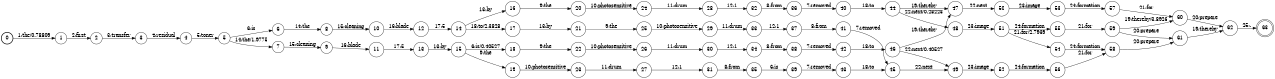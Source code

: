 digraph FST {
rankdir = LR;
size = "8.5,11";
label = "";
center = 1;
orientation = Portrait;
ranksep = "0.4";
nodesep = "0.25";
0 [label = "0", shape = circle, style = bold, fontsize = 14]
	0 -> 1 [label = "1:the/0.78809", fontsize = 14];
1 [label = "1", shape = circle, style = solid, fontsize = 14]
	1 -> 2 [label = "2:first", fontsize = 14];
2 [label = "2", shape = circle, style = solid, fontsize = 14]
	2 -> 3 [label = "3:transfer", fontsize = 14];
3 [label = "3", shape = circle, style = solid, fontsize = 14]
	3 -> 4 [label = "4:residual", fontsize = 14];
4 [label = "4", shape = circle, style = solid, fontsize = 14]
	4 -> 5 [label = "5:toner", fontsize = 14];
5 [label = "5", shape = circle, style = solid, fontsize = 14]
	5 -> 7 [label = "14:the/1.9775", fontsize = 14];
	5 -> 6 [label = "6:is", fontsize = 14];
6 [label = "6", shape = circle, style = solid, fontsize = 14]
	6 -> 8 [label = "14:the", fontsize = 14];
7 [label = "7", shape = circle, style = solid, fontsize = 14]
	7 -> 9 [label = "15:cleaning", fontsize = 14];
8 [label = "8", shape = circle, style = solid, fontsize = 14]
	8 -> 10 [label = "15:cleaning", fontsize = 14];
9 [label = "9", shape = circle, style = solid, fontsize = 14]
	9 -> 11 [label = "16:blade", fontsize = 14];
10 [label = "10", shape = circle, style = solid, fontsize = 14]
	10 -> 12 [label = "16:blade", fontsize = 14];
11 [label = "11", shape = circle, style = solid, fontsize = 14]
	11 -> 13 [label = "17:5", fontsize = 14];
12 [label = "12", shape = circle, style = solid, fontsize = 14]
	12 -> 14 [label = "17:5", fontsize = 14];
13 [label = "13", shape = circle, style = solid, fontsize = 14]
	13 -> 15 [label = "13:by", fontsize = 14];
14 [label = "14", shape = circle, style = solid, fontsize = 14]
	14 -> 16 [label = "13:by", fontsize = 14];
	14 -> 17 [label = "18:to/2.3828", fontsize = 14];
15 [label = "15", shape = circle, style = solid, fontsize = 14]
	15 -> 19 [label = "9:the", fontsize = 14];
	15 -> 18 [label = "6:is/0.40527", fontsize = 14];
16 [label = "16", shape = circle, style = solid, fontsize = 14]
	16 -> 20 [label = "9:the", fontsize = 14];
17 [label = "17", shape = circle, style = solid, fontsize = 14]
	17 -> 21 [label = "13:by", fontsize = 14];
18 [label = "18", shape = circle, style = solid, fontsize = 14]
	18 -> 22 [label = "9:the", fontsize = 14];
19 [label = "19", shape = circle, style = solid, fontsize = 14]
	19 -> 23 [label = "10:photosensitive", fontsize = 14];
20 [label = "20", shape = circle, style = solid, fontsize = 14]
	20 -> 24 [label = "10:photosensitive", fontsize = 14];
21 [label = "21", shape = circle, style = solid, fontsize = 14]
	21 -> 25 [label = "9:the", fontsize = 14];
22 [label = "22", shape = circle, style = solid, fontsize = 14]
	22 -> 26 [label = "10:photosensitive", fontsize = 14];
23 [label = "23", shape = circle, style = solid, fontsize = 14]
	23 -> 27 [label = "11:drum", fontsize = 14];
24 [label = "24", shape = circle, style = solid, fontsize = 14]
	24 -> 28 [label = "11:drum", fontsize = 14];
25 [label = "25", shape = circle, style = solid, fontsize = 14]
	25 -> 29 [label = "10:photosensitive", fontsize = 14];
26 [label = "26", shape = circle, style = solid, fontsize = 14]
	26 -> 30 [label = "11:drum", fontsize = 14];
27 [label = "27", shape = circle, style = solid, fontsize = 14]
	27 -> 31 [label = "12:1", fontsize = 14];
28 [label = "28", shape = circle, style = solid, fontsize = 14]
	28 -> 32 [label = "12:1", fontsize = 14];
29 [label = "29", shape = circle, style = solid, fontsize = 14]
	29 -> 33 [label = "11:drum", fontsize = 14];
30 [label = "30", shape = circle, style = solid, fontsize = 14]
	30 -> 34 [label = "12:1", fontsize = 14];
31 [label = "31", shape = circle, style = solid, fontsize = 14]
	31 -> 35 [label = "8:from", fontsize = 14];
32 [label = "32", shape = circle, style = solid, fontsize = 14]
	32 -> 36 [label = "8:from", fontsize = 14];
33 [label = "33", shape = circle, style = solid, fontsize = 14]
	33 -> 37 [label = "12:1", fontsize = 14];
34 [label = "34", shape = circle, style = solid, fontsize = 14]
	34 -> 38 [label = "8:from", fontsize = 14];
35 [label = "35", shape = circle, style = solid, fontsize = 14]
	35 -> 39 [label = "6:is", fontsize = 14];
36 [label = "36", shape = circle, style = solid, fontsize = 14]
	36 -> 40 [label = "7:removed", fontsize = 14];
37 [label = "37", shape = circle, style = solid, fontsize = 14]
	37 -> 41 [label = "8:from", fontsize = 14];
38 [label = "38", shape = circle, style = solid, fontsize = 14]
	38 -> 42 [label = "7:removed", fontsize = 14];
39 [label = "39", shape = circle, style = solid, fontsize = 14]
	39 -> 43 [label = "7:removed", fontsize = 14];
40 [label = "40", shape = circle, style = solid, fontsize = 14]
	40 -> 44 [label = "18:to", fontsize = 14];
41 [label = "41", shape = circle, style = solid, fontsize = 14]
	41 -> 45 [label = "7:removed", fontsize = 14];
42 [label = "42", shape = circle, style = solid, fontsize = 14]
	42 -> 46 [label = "18:to", fontsize = 14];
43 [label = "43", shape = circle, style = solid, fontsize = 14]
	43 -> 45 [label = "18:to", fontsize = 14];
44 [label = "44", shape = circle, style = solid, fontsize = 14]
	44 -> 47 [label = "19:thereby", fontsize = 14];
	44 -> 48 [label = "22:next/0.28223", fontsize = 14];
45 [label = "45", shape = circle, style = solid, fontsize = 14]
	45 -> 49 [label = "22:next", fontsize = 14];
46 [label = "46", shape = circle, style = solid, fontsize = 14]
	46 -> 47 [label = "19:thereby", fontsize = 14];
	46 -> 49 [label = "22:next/0.40527", fontsize = 14];
47 [label = "47", shape = circle, style = solid, fontsize = 14]
	47 -> 50 [label = "22:next", fontsize = 14];
48 [label = "48", shape = circle, style = solid, fontsize = 14]
	48 -> 51 [label = "23:image", fontsize = 14];
49 [label = "49", shape = circle, style = solid, fontsize = 14]
	49 -> 52 [label = "23:image", fontsize = 14];
50 [label = "50", shape = circle, style = solid, fontsize = 14]
	50 -> 53 [label = "23:image", fontsize = 14];
51 [label = "51", shape = circle, style = solid, fontsize = 14]
	51 -> 54 [label = "21:for/2.7939", fontsize = 14];
	51 -> 55 [label = "24:formation", fontsize = 14];
52 [label = "52", shape = circle, style = solid, fontsize = 14]
	52 -> 56 [label = "24:formation", fontsize = 14];
53 [label = "53", shape = circle, style = solid, fontsize = 14]
	53 -> 57 [label = "24:formation", fontsize = 14];
54 [label = "54", shape = circle, style = solid, fontsize = 14]
	54 -> 58 [label = "24:formation", fontsize = 14];
55 [label = "55", shape = circle, style = solid, fontsize = 14]
	55 -> 59 [label = "21:for", fontsize = 14];
56 [label = "56", shape = circle, style = solid, fontsize = 14]
	56 -> 58 [label = "21:for", fontsize = 14];
57 [label = "57", shape = circle, style = solid, fontsize = 14]
	57 -> 60 [label = "21:for", fontsize = 14];
58 [label = "58", shape = circle, style = solid, fontsize = 14]
	58 -> 61 [label = "20:prepare", fontsize = 14];
59 [label = "59", shape = circle, style = solid, fontsize = 14]
	59 -> 60 [label = "19:thereby/3.8926", fontsize = 14];
	59 -> 61 [label = "20:prepare", fontsize = 14];
60 [label = "60", shape = circle, style = solid, fontsize = 14]
	60 -> 62 [label = "20:prepare", fontsize = 14];
61 [label = "61", shape = circle, style = solid, fontsize = 14]
	61 -> 62 [label = "19:thereby", fontsize = 14];
62 [label = "62", shape = circle, style = solid, fontsize = 14]
	62 -> 63 [label = "25:.", fontsize = 14];
63 [label = "63", shape = doublecircle, style = solid, fontsize = 14]
}
